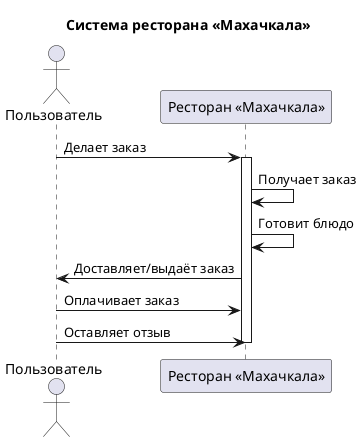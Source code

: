 @startuml
title Система ресторана «Махачкала»

actor Пользователь
participant "Ресторан «Махачкала»" as Ресторан

Пользователь -> Ресторан: Делает заказ
activate Ресторан
Ресторан -> Ресторан: Получает заказ
Ресторан -> Ресторан: Готовит блюдо
Ресторан -> Пользователь: Доставляет/выдаёт заказ
Пользователь -> Ресторан: Оплачивает заказ
Пользователь -> Ресторан: Оставляет отзыв
deactivate Ресторан

@enduml
